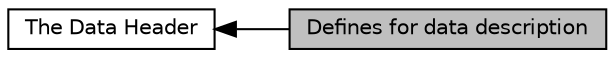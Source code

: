 digraph "Defines for data description"
{
  bgcolor="transparent";
  edge [fontname="Helvetica",fontsize="10",labelfontname="Helvetica",labelfontsize="10"];
  node [fontname="Helvetica",fontsize="10",shape=record];
  rankdir=LR;
  Node1 [label="The Data Header",height=0.2,width=0.4,color="black",URL="$da/dbc/group__aliceo2__dataformats__dataheader.html",tooltip="A descriptive information for payload blocks. "];
  Node0 [label="Defines for data description",height=0.2,width=0.4,color="black", fillcolor="grey75", style="filled", fontcolor="black"];
  Node1->Node0 [shape=plaintext, dir="back", style="solid"];
}
